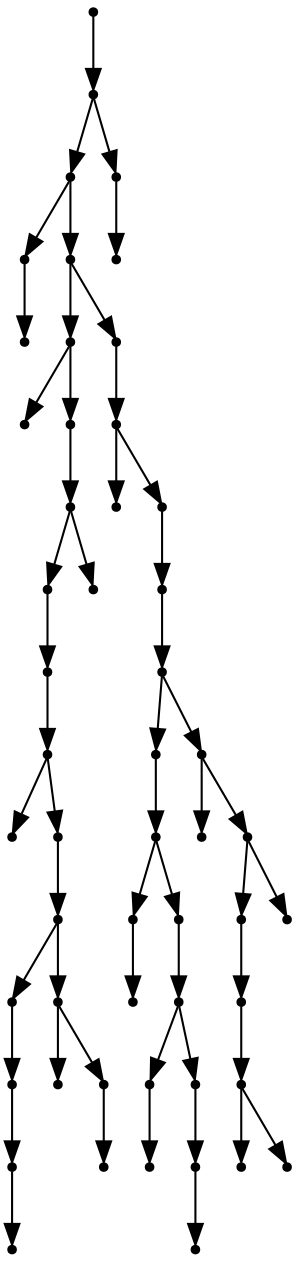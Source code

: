 digraph {
  52 [shape=point];
  51 [shape=point];
  48 [shape=point];
  1 [shape=point];
  0 [shape=point];
  47 [shape=point];
  20 [shape=point];
  2 [shape=point];
  19 [shape=point];
  18 [shape=point];
  16 [shape=point];
  15 [shape=point];
  14 [shape=point];
  3 [shape=point];
  13 [shape=point];
  12 [shape=point];
  7 [shape=point];
  6 [shape=point];
  5 [shape=point];
  4 [shape=point];
  11 [shape=point];
  8 [shape=point];
  10 [shape=point];
  9 [shape=point];
  17 [shape=point];
  46 [shape=point];
  45 [shape=point];
  21 [shape=point];
  44 [shape=point];
  43 [shape=point];
  42 [shape=point];
  32 [shape=point];
  31 [shape=point];
  23 [shape=point];
  22 [shape=point];
  30 [shape=point];
  29 [shape=point];
  25 [shape=point];
  24 [shape=point];
  28 [shape=point];
  27 [shape=point];
  26 [shape=point];
  41 [shape=point];
  33 [shape=point];
  40 [shape=point];
  38 [shape=point];
  37 [shape=point];
  36 [shape=point];
  34 [shape=point];
  35 [shape=point];
  39 [shape=point];
  50 [shape=point];
  49 [shape=point];
52 -> 51;
51 -> 48;
48 -> 1;
1 -> 0;
48 -> 47;
47 -> 20;
20 -> 2;
20 -> 19;
19 -> 18;
18 -> 16;
16 -> 15;
15 -> 14;
14 -> 3;
14 -> 13;
13 -> 12;
12 -> 7;
7 -> 6;
6 -> 5;
5 -> 4;
12 -> 11;
11 -> 8;
11 -> 10;
10 -> 9;
18 -> 17;
47 -> 46;
46 -> 45;
45 -> 21;
45 -> 44;
44 -> 43;
43 -> 42;
42 -> 32;
32 -> 31;
31 -> 23;
23 -> 22;
31 -> 30;
30 -> 29;
29 -> 25;
25 -> 24;
29 -> 28;
28 -> 27;
27 -> 26;
42 -> 41;
41 -> 33;
41 -> 40;
40 -> 38;
38 -> 37;
37 -> 36;
36 -> 34;
36 -> 35;
40 -> 39;
51 -> 50;
50 -> 49;
}
